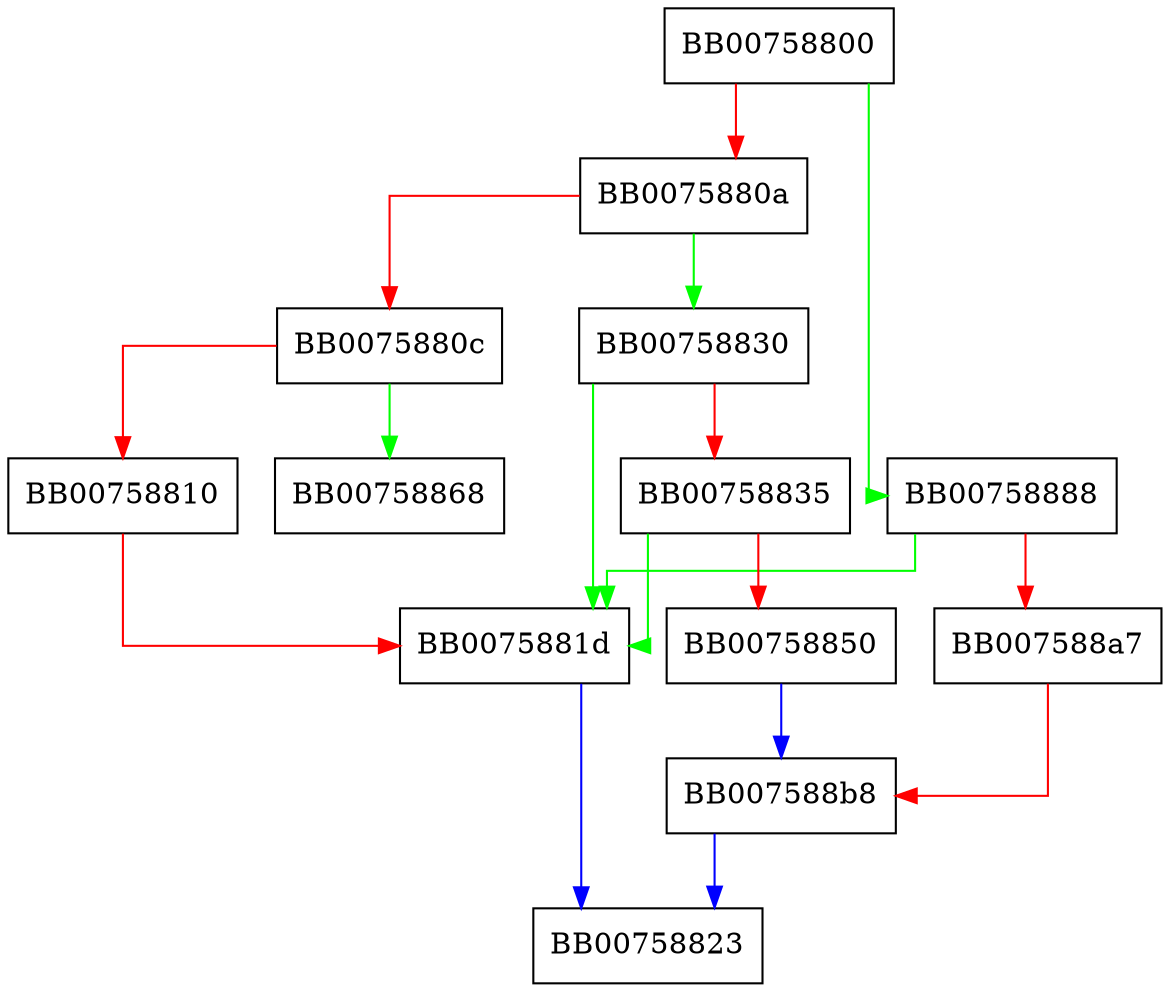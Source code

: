 digraph ossl_ecx_public_from_private {
  node [shape="box"];
  graph [splines=ortho];
  BB00758800 -> BB00758888 [color="green"];
  BB00758800 -> BB0075880a [color="red"];
  BB0075880a -> BB00758830 [color="green"];
  BB0075880a -> BB0075880c [color="red"];
  BB0075880c -> BB00758868 [color="green"];
  BB0075880c -> BB00758810 [color="red"];
  BB00758810 -> BB0075881d [color="red"];
  BB0075881d -> BB00758823 [color="blue"];
  BB00758830 -> BB0075881d [color="green"];
  BB00758830 -> BB00758835 [color="red"];
  BB00758835 -> BB0075881d [color="green"];
  BB00758835 -> BB00758850 [color="red"];
  BB00758850 -> BB007588b8 [color="blue"];
  BB00758888 -> BB0075881d [color="green"];
  BB00758888 -> BB007588a7 [color="red"];
  BB007588a7 -> BB007588b8 [color="red"];
  BB007588b8 -> BB00758823 [color="blue"];
}